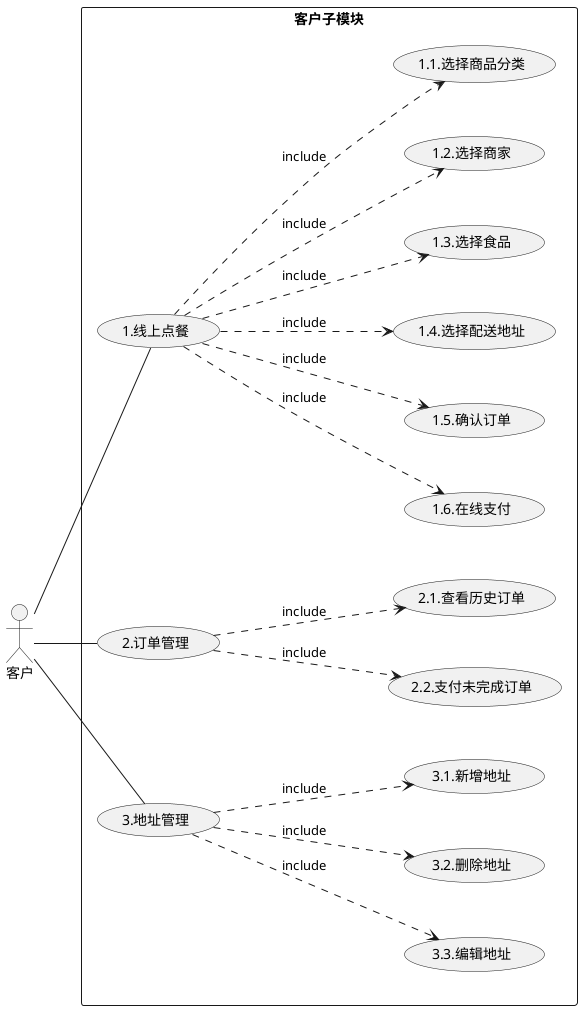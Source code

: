 @startuml
'https://plantuml.com/use-case-diagram

left to right direction
:客户:

rectangle 客户子模块 {
(1.线上点餐) as (线上点餐)
(2.订单管理) as (订单管理)
(3.地址管理) as (地址管理)

(1.6.在线支付) as (在线支付)
(1.5.确认订单) as (确认订单)
(1.4.选择配送地址) as (选择配送地址)
(1.3.选择食品) as (选择食品)
(1.2.选择商家) as (选择商家)
(1.1.选择商品分类) as (选择商品分类)

(2.2.支付未完成订单) as (支付未完成订单)
(2.1.查看历史订单) as (查看历史订单)

(3.3.编辑地址) as (编辑地址)
(3.2.删除地址) as (删除地址)
(3.1.新增地址) as (新增地址)
}

客户 -- (线上点餐)
客户 -- (订单管理)
客户 -- (地址管理)

(线上点餐) ...> (选择商品分类):include
(线上点餐) ...> (选择商家):include
(线上点餐) ...> (选择食品):include
(线上点餐) ...> (选择配送地址):include
(线上点餐) ...> (确认订单):include
(线上点餐) ...> (在线支付):include

(订单管理) ...> (查看历史订单):include
(订单管理) ...> (支付未完成订单):include

(地址管理) ...> (新增地址):include
(地址管理) ...> (删除地址):include
(地址管理) ...> (编辑地址):include



@enduml